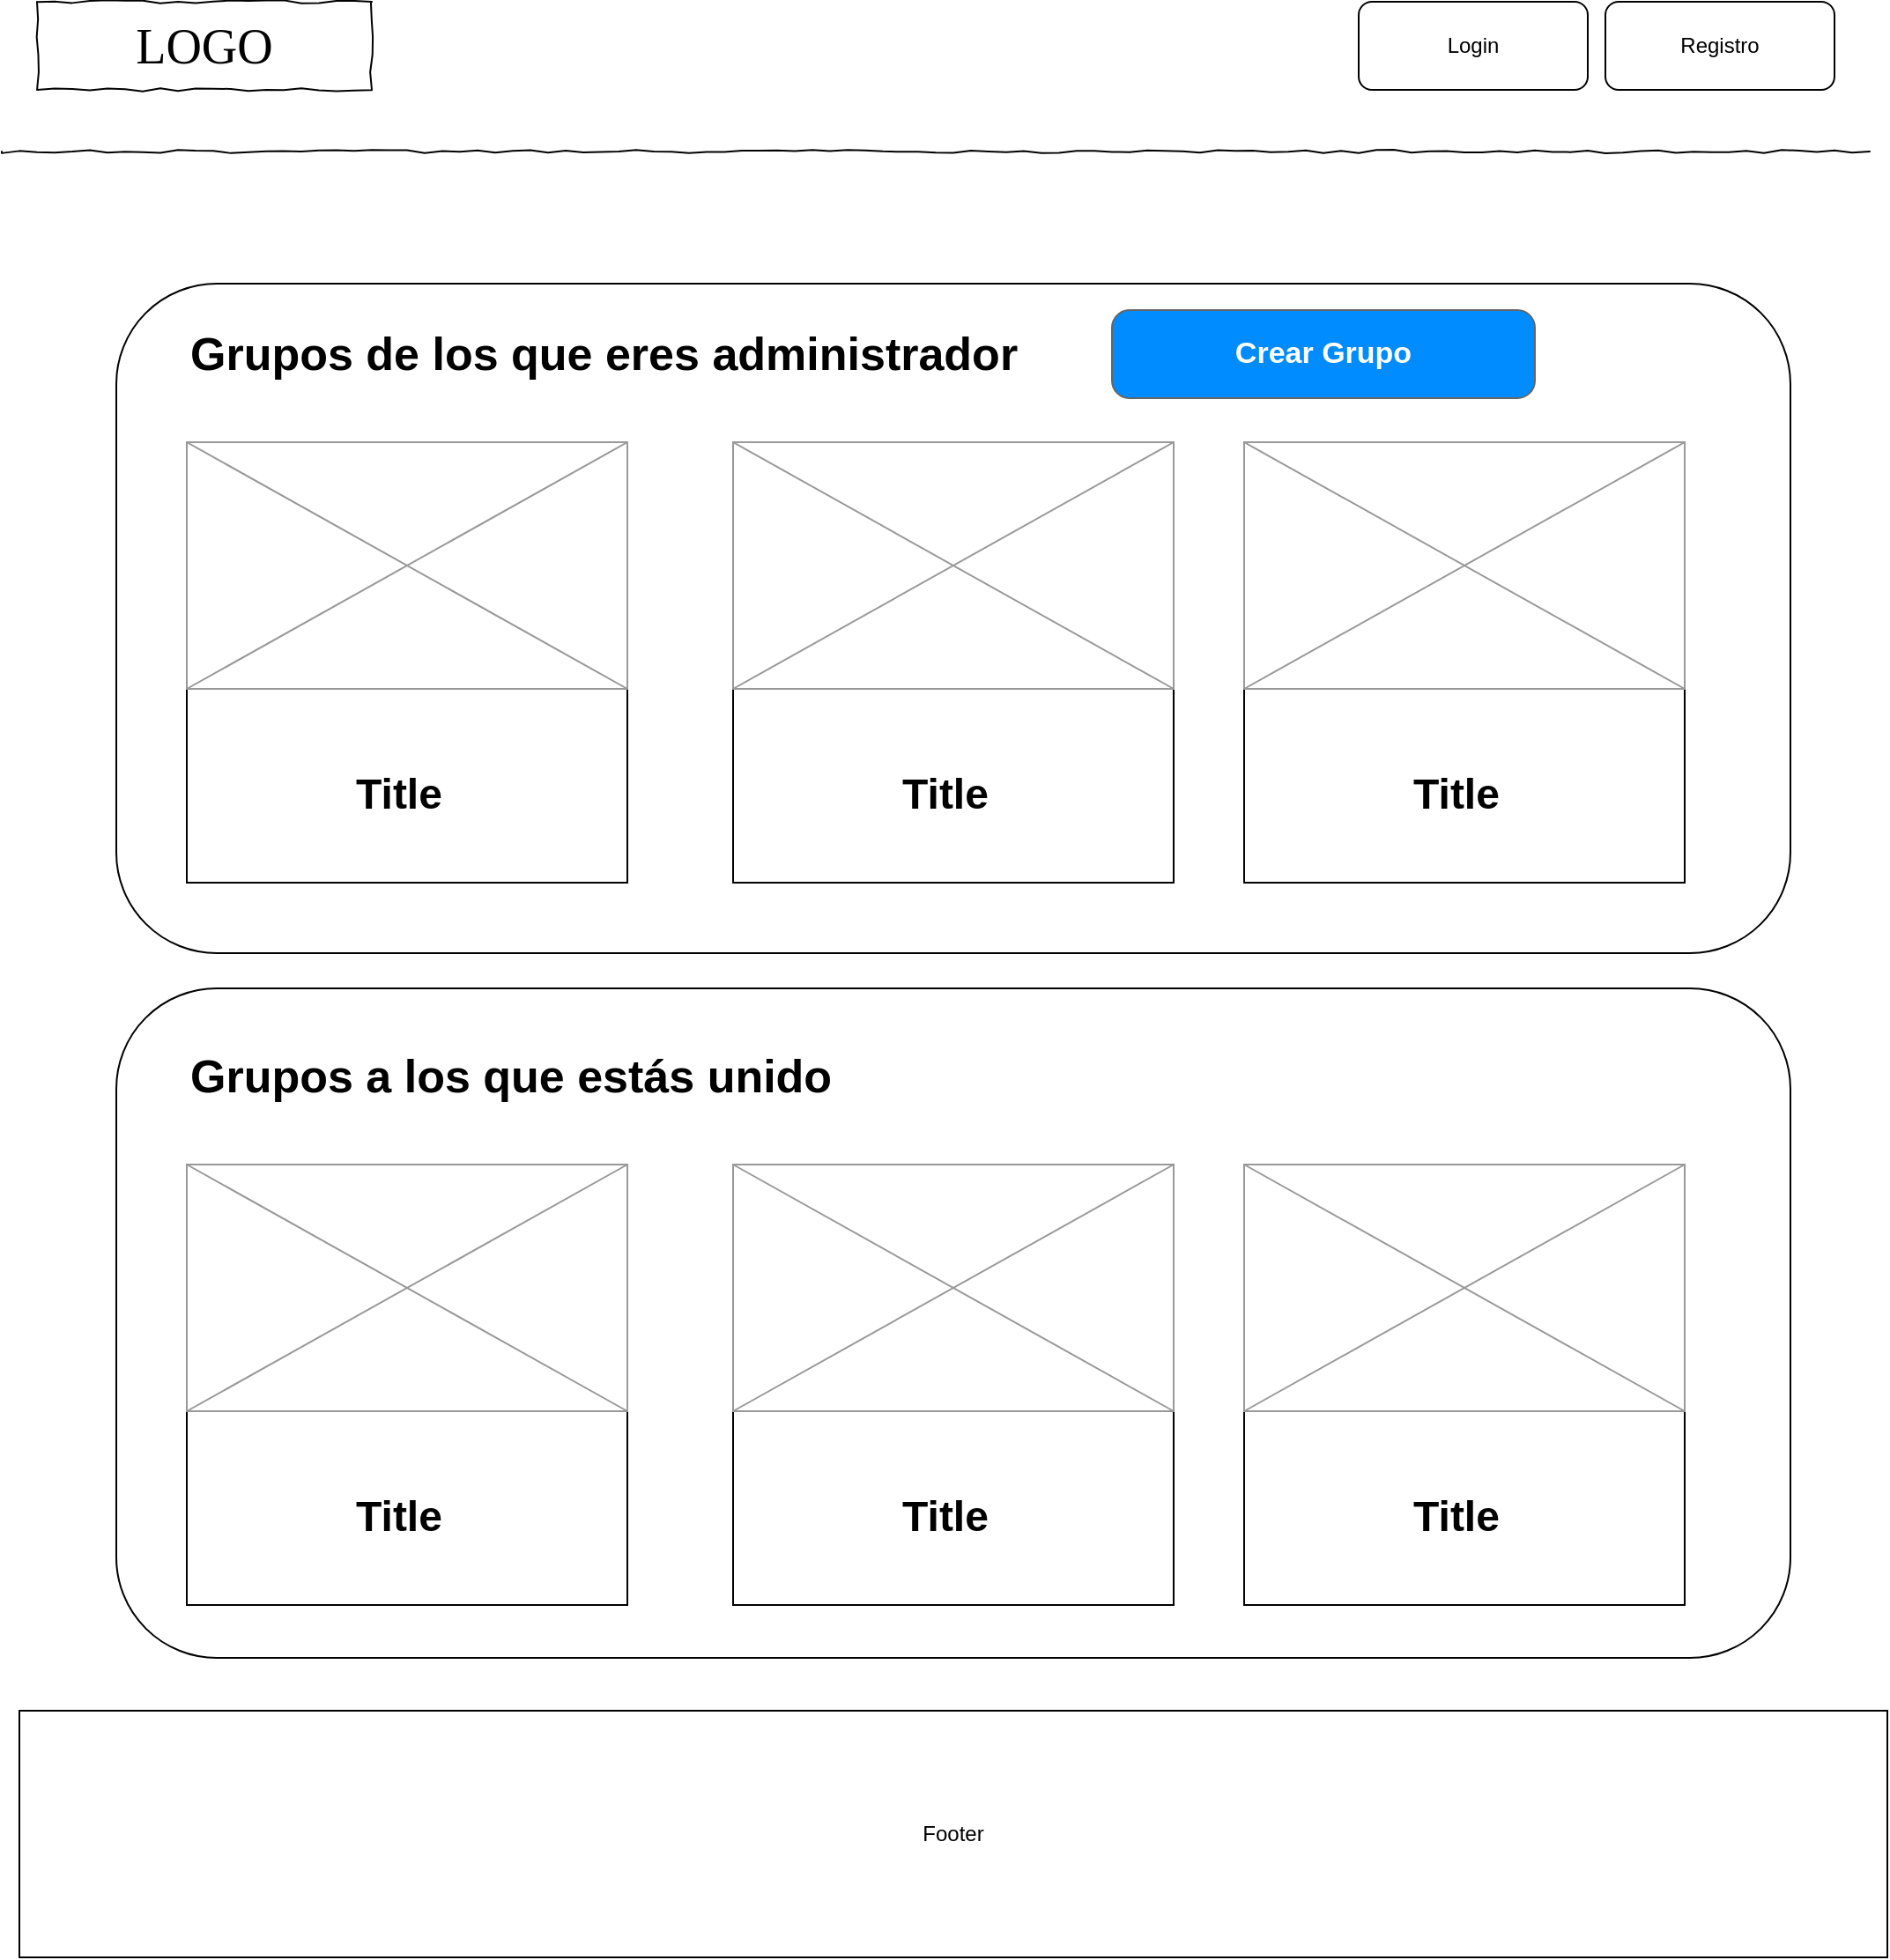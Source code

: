 <mxfile version="12.9.3" type="device"><diagram name="Page-1" id="03018318-947c-dd8e-b7a3-06fadd420f32"><mxGraphModel dx="1355" dy="720" grid="1" gridSize="10" guides="1" tooltips="1" connect="1" arrows="1" fold="1" page="1" pageScale="1" pageWidth="1100" pageHeight="850" background="#ffffff" math="0" shadow="0"><root><mxCell id="0"/><mxCell id="1" parent="0"/><mxCell id="rmlvfO_rkvMNlvK9ngLb-3" value="" style="rounded=1;whiteSpace=wrap;html=1;fontSize=26;align=left;" parent="1" vertex="1"><mxGeometry x="85" y="220" width="950" height="380" as="geometry"/></mxCell><mxCell id="677b7b8949515195-2" value="LOGO" style="whiteSpace=wrap;html=1;rounded=0;shadow=0;labelBackgroundColor=none;strokeWidth=1;fontFamily=Verdana;fontSize=28;align=center;comic=1;" parent="1" vertex="1"><mxGeometry x="40" y="60" width="190" height="50" as="geometry"/></mxCell><mxCell id="677b7b8949515195-9" value="" style="line;strokeWidth=1;html=1;rounded=0;shadow=0;labelBackgroundColor=none;fillColor=none;fontFamily=Verdana;fontSize=14;fontColor=#000000;align=center;comic=1;" parent="1" vertex="1"><mxGeometry x="20" y="140" width="1060" height="10" as="geometry"/></mxCell><mxCell id="pi6-RR_AR5ApZTzSZu6d-4" value="Login" style="rounded=1;whiteSpace=wrap;html=1;" parent="1" vertex="1"><mxGeometry x="790" y="60" width="130" height="50" as="geometry"/></mxCell><mxCell id="pi6-RR_AR5ApZTzSZu6d-5" value="Registro" style="rounded=1;whiteSpace=wrap;html=1;" parent="1" vertex="1"><mxGeometry x="930" y="60" width="130" height="50" as="geometry"/></mxCell><mxCell id="pi6-RR_AR5ApZTzSZu6d-38" value="Footer" style="rounded=0;whiteSpace=wrap;html=1;" parent="1" vertex="1"><mxGeometry x="30" y="1030" width="1060" height="140" as="geometry"/></mxCell><mxCell id="pi6-RR_AR5ApZTzSZu6d-61" value="" style="whiteSpace=wrap;html=1;aspect=fixed;" parent="1" vertex="1"><mxGeometry x="125" y="310" width="250" height="250" as="geometry"/></mxCell><mxCell id="pi6-RR_AR5ApZTzSZu6d-62" value="" style="verticalLabelPosition=bottom;shadow=0;dashed=0;align=center;html=1;verticalAlign=top;strokeWidth=1;shape=mxgraph.mockup.graphics.simpleIcon;strokeColor=#999999;" parent="1" vertex="1"><mxGeometry x="125" y="310" width="250" height="140" as="geometry"/></mxCell><mxCell id="lDlB4-X_woQe3Mc03fGa-1" value="Title" style="text;strokeColor=none;fillColor=none;html=1;fontSize=24;fontStyle=1;verticalAlign=middle;align=center;" parent="1" vertex="1"><mxGeometry x="195" y="490" width="100" height="40" as="geometry"/></mxCell><mxCell id="lDlB4-X_woQe3Mc03fGa-2" value="" style="whiteSpace=wrap;html=1;aspect=fixed;" parent="1" vertex="1"><mxGeometry x="435" y="310" width="250" height="250" as="geometry"/></mxCell><mxCell id="lDlB4-X_woQe3Mc03fGa-3" value="" style="verticalLabelPosition=bottom;shadow=0;dashed=0;align=center;html=1;verticalAlign=top;strokeWidth=1;shape=mxgraph.mockup.graphics.simpleIcon;strokeColor=#999999;" parent="1" vertex="1"><mxGeometry x="435" y="310" width="250" height="140" as="geometry"/></mxCell><mxCell id="lDlB4-X_woQe3Mc03fGa-4" value="Title" style="text;strokeColor=none;fillColor=none;html=1;fontSize=24;fontStyle=1;verticalAlign=middle;align=center;" parent="1" vertex="1"><mxGeometry x="505" y="490" width="100" height="40" as="geometry"/></mxCell><mxCell id="lDlB4-X_woQe3Mc03fGa-5" value="" style="whiteSpace=wrap;html=1;aspect=fixed;" parent="1" vertex="1"><mxGeometry x="725" y="310" width="250" height="250" as="geometry"/></mxCell><mxCell id="lDlB4-X_woQe3Mc03fGa-6" value="" style="verticalLabelPosition=bottom;shadow=0;dashed=0;align=center;html=1;verticalAlign=top;strokeWidth=1;shape=mxgraph.mockup.graphics.simpleIcon;strokeColor=#999999;" parent="1" vertex="1"><mxGeometry x="725" y="310" width="250" height="140" as="geometry"/></mxCell><mxCell id="lDlB4-X_woQe3Mc03fGa-7" value="Title" style="text;strokeColor=none;fillColor=none;html=1;fontSize=24;fontStyle=1;verticalAlign=middle;align=center;" parent="1" vertex="1"><mxGeometry x="795" y="490" width="100" height="40" as="geometry"/></mxCell><mxCell id="rmlvfO_rkvMNlvK9ngLb-2" value="Grupos de los que eres administrador" style="text;html=1;strokeColor=none;fillColor=none;align=left;verticalAlign=middle;whiteSpace=wrap;rounded=0;fontSize=26;fontStyle=1" parent="1" vertex="1"><mxGeometry x="125" y="250" width="480" height="20" as="geometry"/></mxCell><mxCell id="rmlvfO_rkvMNlvK9ngLb-6" value="" style="rounded=1;whiteSpace=wrap;html=1;fontSize=26;align=left;" parent="1" vertex="1"><mxGeometry x="85" y="620" width="950" height="380" as="geometry"/></mxCell><mxCell id="rmlvfO_rkvMNlvK9ngLb-7" value="" style="whiteSpace=wrap;html=1;aspect=fixed;" parent="1" vertex="1"><mxGeometry x="125" y="720" width="250" height="250" as="geometry"/></mxCell><mxCell id="rmlvfO_rkvMNlvK9ngLb-8" value="" style="verticalLabelPosition=bottom;shadow=0;dashed=0;align=center;html=1;verticalAlign=top;strokeWidth=1;shape=mxgraph.mockup.graphics.simpleIcon;strokeColor=#999999;" parent="1" vertex="1"><mxGeometry x="125" y="720" width="250" height="140" as="geometry"/></mxCell><mxCell id="rmlvfO_rkvMNlvK9ngLb-9" value="Title" style="text;strokeColor=none;fillColor=none;html=1;fontSize=24;fontStyle=1;verticalAlign=middle;align=center;" parent="1" vertex="1"><mxGeometry x="195" y="900" width="100" height="40" as="geometry"/></mxCell><mxCell id="rmlvfO_rkvMNlvK9ngLb-10" value="" style="whiteSpace=wrap;html=1;aspect=fixed;" parent="1" vertex="1"><mxGeometry x="435" y="720" width="250" height="250" as="geometry"/></mxCell><mxCell id="rmlvfO_rkvMNlvK9ngLb-11" value="" style="verticalLabelPosition=bottom;shadow=0;dashed=0;align=center;html=1;verticalAlign=top;strokeWidth=1;shape=mxgraph.mockup.graphics.simpleIcon;strokeColor=#999999;" parent="1" vertex="1"><mxGeometry x="435" y="720" width="250" height="140" as="geometry"/></mxCell><mxCell id="rmlvfO_rkvMNlvK9ngLb-12" value="Title" style="text;strokeColor=none;fillColor=none;html=1;fontSize=24;fontStyle=1;verticalAlign=middle;align=center;" parent="1" vertex="1"><mxGeometry x="505" y="900" width="100" height="40" as="geometry"/></mxCell><mxCell id="rmlvfO_rkvMNlvK9ngLb-13" value="" style="whiteSpace=wrap;html=1;aspect=fixed;" parent="1" vertex="1"><mxGeometry x="725" y="720" width="250" height="250" as="geometry"/></mxCell><mxCell id="rmlvfO_rkvMNlvK9ngLb-14" value="" style="verticalLabelPosition=bottom;shadow=0;dashed=0;align=center;html=1;verticalAlign=top;strokeWidth=1;shape=mxgraph.mockup.graphics.simpleIcon;strokeColor=#999999;" parent="1" vertex="1"><mxGeometry x="725" y="720" width="250" height="140" as="geometry"/></mxCell><mxCell id="rmlvfO_rkvMNlvK9ngLb-15" value="Title" style="text;strokeColor=none;fillColor=none;html=1;fontSize=24;fontStyle=1;verticalAlign=middle;align=center;" parent="1" vertex="1"><mxGeometry x="795" y="900" width="100" height="40" as="geometry"/></mxCell><mxCell id="rmlvfO_rkvMNlvK9ngLb-16" value="Grupos a los que estás unido" style="text;html=1;strokeColor=none;fillColor=none;align=left;verticalAlign=middle;whiteSpace=wrap;rounded=0;fontSize=26;fontStyle=1" parent="1" vertex="1"><mxGeometry x="125" y="660" width="480" height="20" as="geometry"/></mxCell><mxCell id="Ubc5JcaMnAg3IGrRVSGh-2" value="Crear Grupo" style="strokeWidth=1;shadow=0;dashed=0;align=center;html=1;shape=mxgraph.mockup.buttons.button;strokeColor=#666666;fontColor=#ffffff;mainText=;buttonStyle=round;fontSize=17;fontStyle=1;fillColor=#008cff;whiteSpace=wrap;" parent="1" vertex="1"><mxGeometry x="650" y="235" width="240" height="50" as="geometry"/></mxCell></root></mxGraphModel></diagram></mxfile>